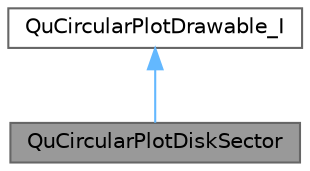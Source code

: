 digraph "QuCircularPlotDiskSector"
{
 // LATEX_PDF_SIZE
  bgcolor="transparent";
  edge [fontname=Helvetica,fontsize=10,labelfontname=Helvetica,labelfontsize=10];
  node [fontname=Helvetica,fontsize=10,shape=box,height=0.2,width=0.4];
  Node1 [label="QuCircularPlotDiskSector",height=0.2,width=0.4,color="gray40", fillcolor="grey60", style="filled", fontcolor="black",tooltip=" "];
  Node2 -> Node1 [dir="back",color="steelblue1",style="solid"];
  Node2 [label="QuCircularPlotDrawable_I",height=0.2,width=0.4,color="gray40", fillcolor="white", style="filled",URL="$classQuCircularPlotDrawable__I.html",tooltip=" "];
}
